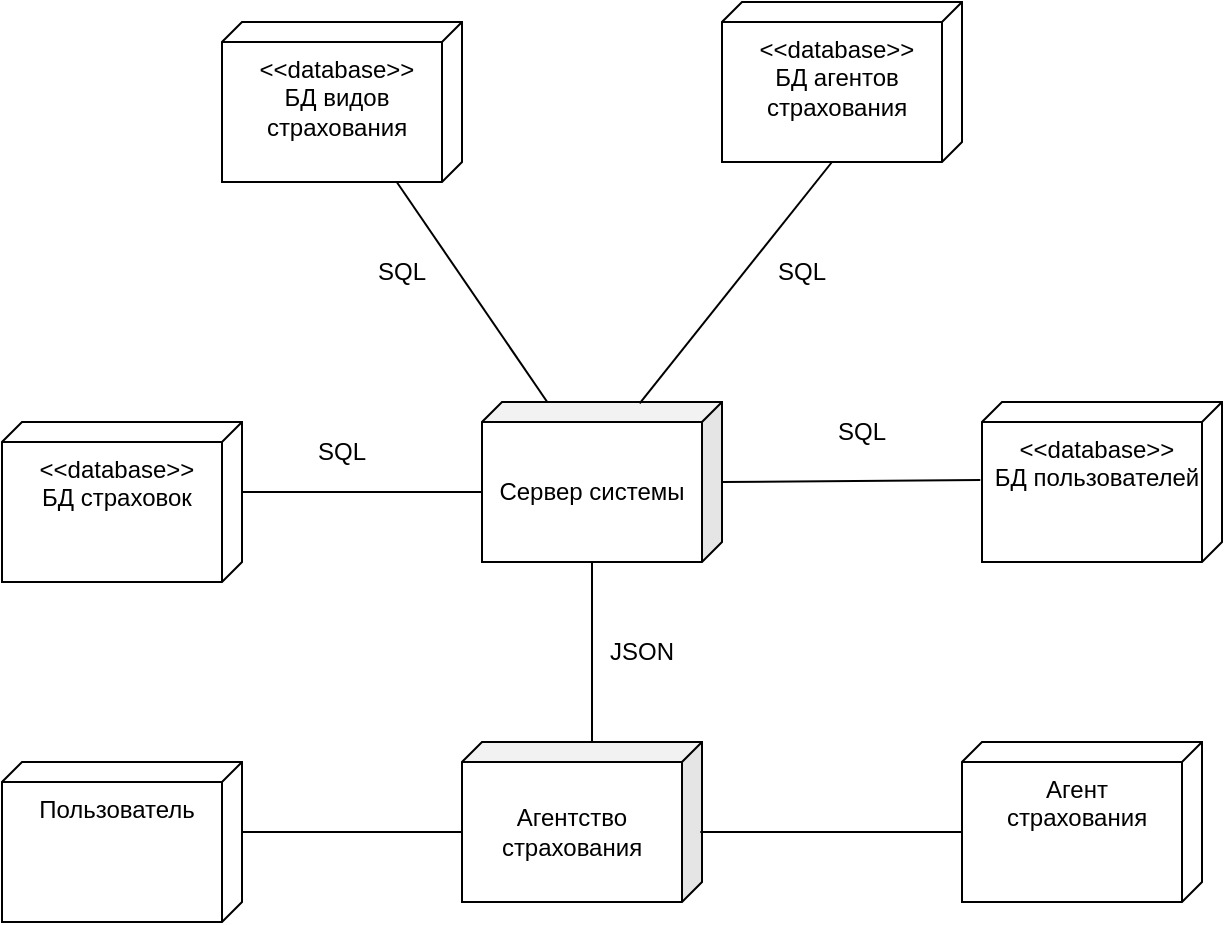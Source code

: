 <mxfile version="24.4.0" type="github">
  <diagram name="Страница — 1" id="iQs4DP584cccqgcO5ozE">
    <mxGraphModel dx="1838" dy="1004" grid="1" gridSize="10" guides="1" tooltips="1" connect="1" arrows="1" fold="1" page="1" pageScale="1" pageWidth="827" pageHeight="1169" math="0" shadow="0">
      <root>
        <mxCell id="0" />
        <mxCell id="1" parent="0" />
        <mxCell id="KqOuNX_IteqRz5J0FNwx-2" value="Сервер системы" style="shape=cube;whiteSpace=wrap;html=1;boundedLbl=1;backgroundOutline=1;darkOpacity=0.05;darkOpacity2=0.1;direction=east;flipH=1;size=10;fillColor=#FFFFFF;" vertex="1" parent="1">
          <mxGeometry x="320" y="310" width="120" height="80" as="geometry" />
        </mxCell>
        <mxCell id="KqOuNX_IteqRz5J0FNwx-4" value="&lt;div style=&quot;&quot;&gt;&lt;span style=&quot;background-color: initial;&quot;&gt;&amp;lt;&amp;lt;database&amp;gt;&amp;gt;&lt;/span&gt;&lt;/div&gt;&lt;div style=&quot;&quot;&gt;БД страховок&lt;/div&gt;" style="verticalAlign=top;align=center;shape=cube;size=10;direction=south;fontStyle=0;html=1;boundedLbl=1;spacingLeft=5;whiteSpace=wrap;" vertex="1" parent="1">
          <mxGeometry x="80" y="320" width="120" height="80" as="geometry" />
        </mxCell>
        <mxCell id="KqOuNX_IteqRz5J0FNwx-6" value="Агентство страхования" style="shape=cube;whiteSpace=wrap;html=1;boundedLbl=1;backgroundOutline=1;darkOpacity=0.05;darkOpacity2=0.1;direction=east;flipH=1;size=10;fillColor=#FFFFFF;" vertex="1" parent="1">
          <mxGeometry x="310" y="480" width="120" height="80" as="geometry" />
        </mxCell>
        <mxCell id="KqOuNX_IteqRz5J0FNwx-7" value="&lt;div style=&quot;&quot;&gt;&lt;span style=&quot;background-color: initial;&quot;&gt;&amp;lt;&amp;lt;database&amp;gt;&amp;gt;&lt;/span&gt;&lt;/div&gt;&lt;div style=&quot;&quot;&gt;БД пользователей&lt;/div&gt;" style="verticalAlign=top;align=center;shape=cube;size=10;direction=south;fontStyle=0;html=1;boundedLbl=1;spacingLeft=5;whiteSpace=wrap;" vertex="1" parent="1">
          <mxGeometry x="570" y="310" width="120" height="80" as="geometry" />
        </mxCell>
        <mxCell id="KqOuNX_IteqRz5J0FNwx-8" value="&lt;div style=&quot;&quot;&gt;Пользователь&lt;/div&gt;" style="verticalAlign=top;align=center;shape=cube;size=10;direction=south;fontStyle=0;html=1;boundedLbl=1;spacingLeft=5;whiteSpace=wrap;" vertex="1" parent="1">
          <mxGeometry x="80" y="490" width="120" height="80" as="geometry" />
        </mxCell>
        <mxCell id="KqOuNX_IteqRz5J0FNwx-9" value="&lt;div style=&quot;&quot;&gt;Агент страхования&lt;/div&gt;" style="verticalAlign=top;align=center;shape=cube;size=10;direction=south;fontStyle=0;html=1;boundedLbl=1;spacingLeft=5;whiteSpace=wrap;" vertex="1" parent="1">
          <mxGeometry x="560" y="480" width="120" height="80" as="geometry" />
        </mxCell>
        <mxCell id="KqOuNX_IteqRz5J0FNwx-10" value="&lt;div style=&quot;&quot;&gt;&lt;span style=&quot;background-color: initial;&quot;&gt;&amp;lt;&amp;lt;database&amp;gt;&amp;gt;&lt;/span&gt;&lt;/div&gt;&lt;div style=&quot;&quot;&gt;БД видов страхования&lt;/div&gt;" style="verticalAlign=top;align=center;shape=cube;size=10;direction=south;fontStyle=0;html=1;boundedLbl=1;spacingLeft=5;whiteSpace=wrap;" vertex="1" parent="1">
          <mxGeometry x="190" y="120" width="120" height="80" as="geometry" />
        </mxCell>
        <mxCell id="KqOuNX_IteqRz5J0FNwx-11" value="&lt;div style=&quot;&quot;&gt;&lt;span style=&quot;background-color: initial;&quot;&gt;&amp;lt;&amp;lt;database&amp;gt;&amp;gt;&lt;/span&gt;&lt;/div&gt;&lt;div style=&quot;&quot;&gt;БД агентов страхования&lt;/div&gt;" style="verticalAlign=top;align=center;shape=cube;size=10;direction=south;fontStyle=0;html=1;boundedLbl=1;spacingLeft=5;whiteSpace=wrap;" vertex="1" parent="1">
          <mxGeometry x="440" y="110" width="120" height="80" as="geometry" />
        </mxCell>
        <mxCell id="KqOuNX_IteqRz5J0FNwx-12" style="rounded=0;orthogonalLoop=1;jettySize=auto;html=1;endArrow=none;endFill=0;" edge="1" parent="1" source="KqOuNX_IteqRz5J0FNwx-10" target="KqOuNX_IteqRz5J0FNwx-2">
          <mxGeometry relative="1" as="geometry" />
        </mxCell>
        <mxCell id="KqOuNX_IteqRz5J0FNwx-13" style="rounded=0;orthogonalLoop=1;jettySize=auto;html=1;endArrow=none;endFill=0;exitX=0;exitY=0;exitDx=80;exitDy=65;exitPerimeter=0;entryX=0.343;entryY=0.008;entryDx=0;entryDy=0;entryPerimeter=0;" edge="1" parent="1" source="KqOuNX_IteqRz5J0FNwx-11" target="KqOuNX_IteqRz5J0FNwx-2">
          <mxGeometry relative="1" as="geometry">
            <mxPoint x="287" y="210" as="sourcePoint" />
            <mxPoint x="400" y="320" as="targetPoint" />
          </mxGeometry>
        </mxCell>
        <mxCell id="KqOuNX_IteqRz5J0FNwx-14" style="rounded=0;orthogonalLoop=1;jettySize=auto;html=1;endArrow=none;endFill=0;exitX=0.488;exitY=1.007;exitDx=0;exitDy=0;exitPerimeter=0;entryX=0;entryY=0.5;entryDx=0;entryDy=0;entryPerimeter=0;" edge="1" parent="1" source="KqOuNX_IteqRz5J0FNwx-7" target="KqOuNX_IteqRz5J0FNwx-2">
          <mxGeometry relative="1" as="geometry">
            <mxPoint x="505" y="200" as="sourcePoint" />
            <mxPoint x="409" y="321" as="targetPoint" />
          </mxGeometry>
        </mxCell>
        <mxCell id="KqOuNX_IteqRz5J0FNwx-15" style="rounded=0;orthogonalLoop=1;jettySize=auto;html=1;endArrow=none;endFill=0;exitX=0;exitY=0;exitDx=120;exitDy=45;exitPerimeter=0;entryX=0;entryY=0;entryDx=35;entryDy=0;entryPerimeter=0;" edge="1" parent="1" source="KqOuNX_IteqRz5J0FNwx-2" target="KqOuNX_IteqRz5J0FNwx-4">
          <mxGeometry relative="1" as="geometry">
            <mxPoint x="579" y="359" as="sourcePoint" />
            <mxPoint x="450" y="360" as="targetPoint" />
          </mxGeometry>
        </mxCell>
        <mxCell id="KqOuNX_IteqRz5J0FNwx-16" style="rounded=0;orthogonalLoop=1;jettySize=auto;html=1;endArrow=none;endFill=0;exitX=0;exitY=0;exitDx=65;exitDy=80;exitPerimeter=0;entryX=0;entryY=0;entryDx=55;entryDy=0;entryPerimeter=0;" edge="1" parent="1" source="KqOuNX_IteqRz5J0FNwx-2" target="KqOuNX_IteqRz5J0FNwx-6">
          <mxGeometry relative="1" as="geometry">
            <mxPoint x="330" y="365" as="sourcePoint" />
            <mxPoint x="210" y="365" as="targetPoint" />
          </mxGeometry>
        </mxCell>
        <mxCell id="KqOuNX_IteqRz5J0FNwx-17" style="rounded=0;orthogonalLoop=1;jettySize=auto;html=1;endArrow=none;endFill=0;exitX=0;exitY=0;exitDx=120;exitDy=45;exitPerimeter=0;entryX=0;entryY=0;entryDx=35;entryDy=0;entryPerimeter=0;" edge="1" parent="1" source="KqOuNX_IteqRz5J0FNwx-6" target="KqOuNX_IteqRz5J0FNwx-8">
          <mxGeometry relative="1" as="geometry">
            <mxPoint x="385" y="400" as="sourcePoint" />
            <mxPoint x="385" y="490" as="targetPoint" />
          </mxGeometry>
        </mxCell>
        <mxCell id="KqOuNX_IteqRz5J0FNwx-18" style="rounded=0;orthogonalLoop=1;jettySize=auto;html=1;endArrow=none;endFill=0;exitX=0;exitY=0;exitDx=45;exitDy=120;exitPerimeter=0;entryX=0.007;entryY=0.563;entryDx=0;entryDy=0;entryPerimeter=0;" edge="1" parent="1" source="KqOuNX_IteqRz5J0FNwx-9" target="KqOuNX_IteqRz5J0FNwx-6">
          <mxGeometry relative="1" as="geometry">
            <mxPoint x="320" y="535" as="sourcePoint" />
            <mxPoint x="430" y="530" as="targetPoint" />
          </mxGeometry>
        </mxCell>
        <mxCell id="KqOuNX_IteqRz5J0FNwx-19" value="SQL" style="text;html=1;align=center;verticalAlign=middle;whiteSpace=wrap;rounded=0;" vertex="1" parent="1">
          <mxGeometry x="250" y="230" width="60" height="30" as="geometry" />
        </mxCell>
        <mxCell id="KqOuNX_IteqRz5J0FNwx-20" value="SQL" style="text;html=1;align=center;verticalAlign=middle;whiteSpace=wrap;rounded=0;" vertex="1" parent="1">
          <mxGeometry x="450" y="230" width="60" height="30" as="geometry" />
        </mxCell>
        <mxCell id="KqOuNX_IteqRz5J0FNwx-21" value="SQL" style="text;html=1;align=center;verticalAlign=middle;whiteSpace=wrap;rounded=0;" vertex="1" parent="1">
          <mxGeometry x="480" y="310" width="60" height="30" as="geometry" />
        </mxCell>
        <mxCell id="KqOuNX_IteqRz5J0FNwx-22" value="SQL" style="text;html=1;align=center;verticalAlign=middle;whiteSpace=wrap;rounded=0;" vertex="1" parent="1">
          <mxGeometry x="220" y="320" width="60" height="30" as="geometry" />
        </mxCell>
        <mxCell id="KqOuNX_IteqRz5J0FNwx-24" value="JSON" style="text;html=1;align=center;verticalAlign=middle;whiteSpace=wrap;rounded=0;" vertex="1" parent="1">
          <mxGeometry x="370" y="420" width="60" height="30" as="geometry" />
        </mxCell>
      </root>
    </mxGraphModel>
  </diagram>
</mxfile>
